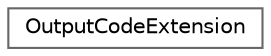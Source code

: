 digraph "Graphical Class Hierarchy"
{
 // INTERACTIVE_SVG=YES
 // LATEX_PDF_SIZE
  bgcolor="transparent";
  edge [fontname=Helvetica,fontsize=10,labelfontname=Helvetica,labelfontsize=10];
  node [fontname=Helvetica,fontsize=10,shape=box,height=0.2,width=0.4];
  rankdir="LR";
  Node0 [label="OutputCodeExtension",height=0.2,width=0.4,color="grey40", fillcolor="white", style="filled",URL="$d7/d22/class_output_code_extension.html",tooltip="Base class that allows alternative implementations outside of the fixed set supported by OutputCodeLi..."];
}
